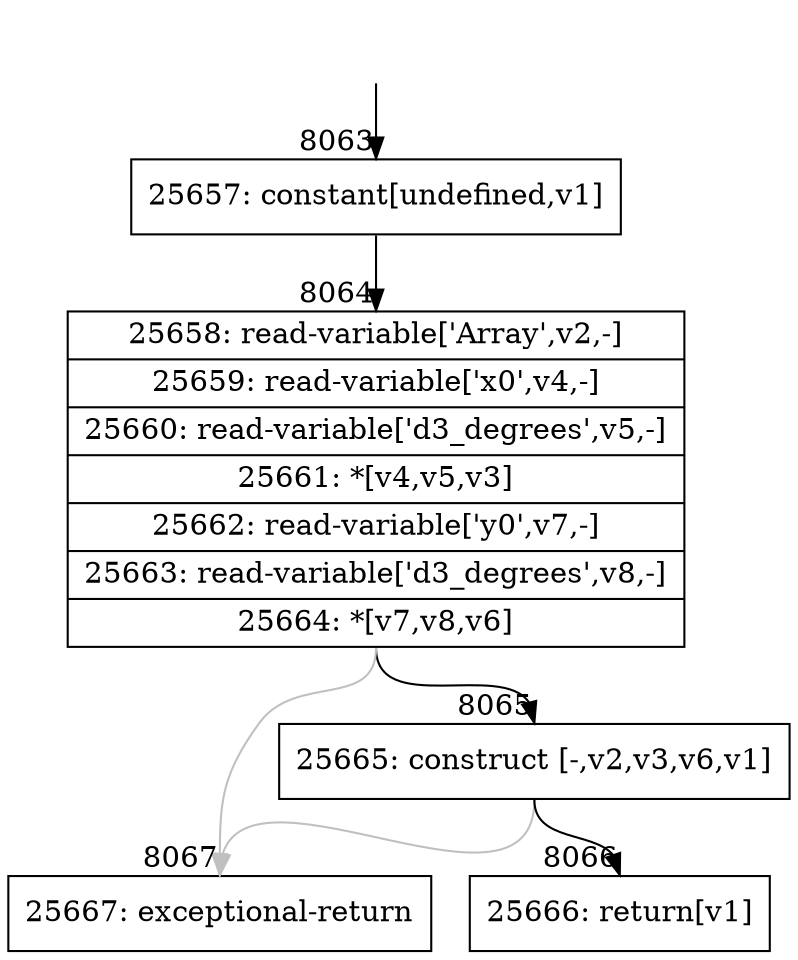 digraph {
rankdir="TD"
BB_entry764[shape=none,label=""];
BB_entry764 -> BB8063 [tailport=s, headport=n, headlabel="    8063"]
BB8063 [shape=record label="{25657: constant[undefined,v1]}" ] 
BB8063 -> BB8064 [tailport=s, headport=n, headlabel="      8064"]
BB8064 [shape=record label="{25658: read-variable['Array',v2,-]|25659: read-variable['x0',v4,-]|25660: read-variable['d3_degrees',v5,-]|25661: *[v4,v5,v3]|25662: read-variable['y0',v7,-]|25663: read-variable['d3_degrees',v8,-]|25664: *[v7,v8,v6]}" ] 
BB8064 -> BB8065 [tailport=s, headport=n, headlabel="      8065"]
BB8064 -> BB8067 [tailport=s, headport=n, color=gray, headlabel="      8067"]
BB8065 [shape=record label="{25665: construct [-,v2,v3,v6,v1]}" ] 
BB8065 -> BB8066 [tailport=s, headport=n, headlabel="      8066"]
BB8065 -> BB8067 [tailport=s, headport=n, color=gray]
BB8066 [shape=record label="{25666: return[v1]}" ] 
BB8067 [shape=record label="{25667: exceptional-return}" ] 
//#$~ 4621
}
